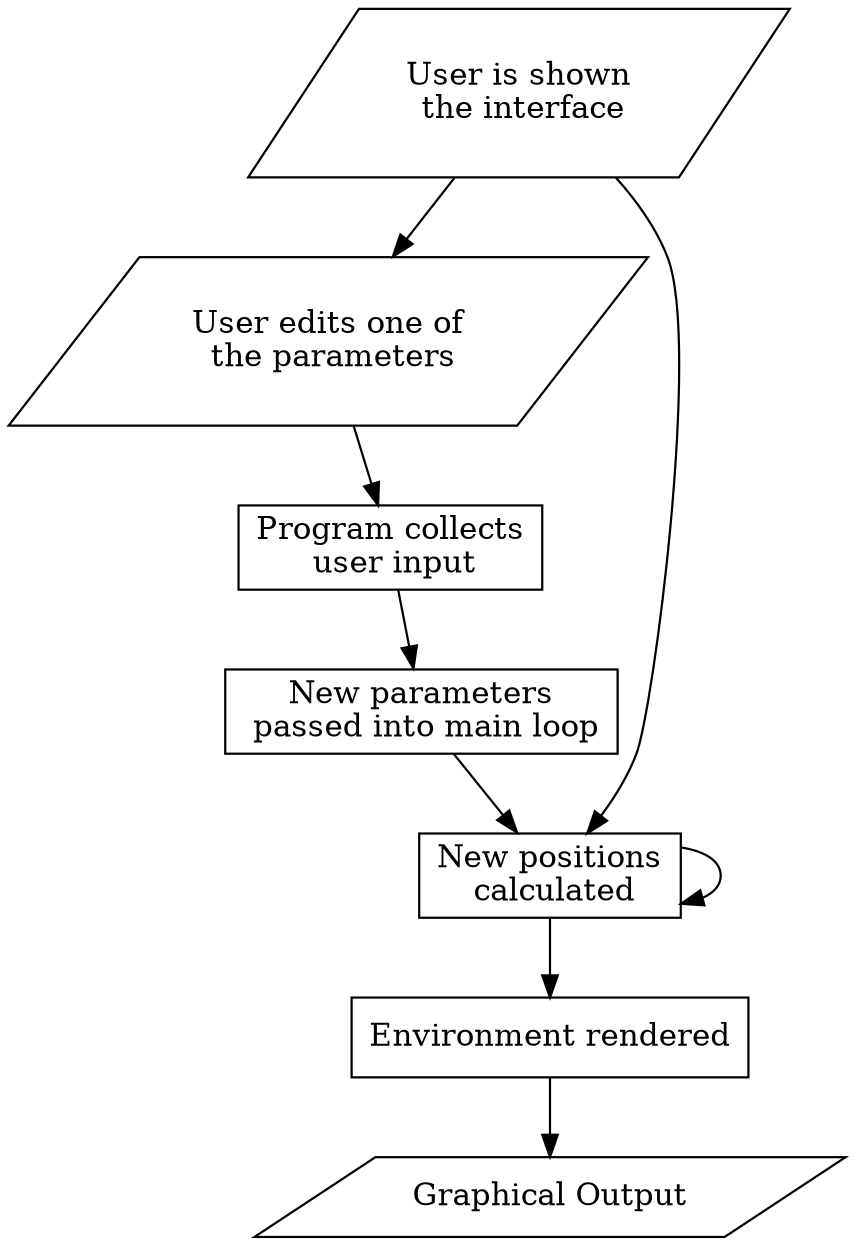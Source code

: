 digraph flowchart {
	graph [autosize=false, size="7.3,8.3!", resolution=100];
	a [shape=parallelogram,label="User is shown\n the interface"];
	b [shape=parallelogram,label="User edits one of\n the parameters"];
	c [shape=box,label="Program collects\n user input"];
	d [shape=box,label="New parameters\n passed into main loop"];
	e [shape=box,label="New positions\n calculated"];
	f [shape=box,label="Environment rendered"];
	g [shape=parallelogram,label="Graphical Output"];

	a -> b -> c -> d -> e -> f -> g;
	a -> e -> e;
}
